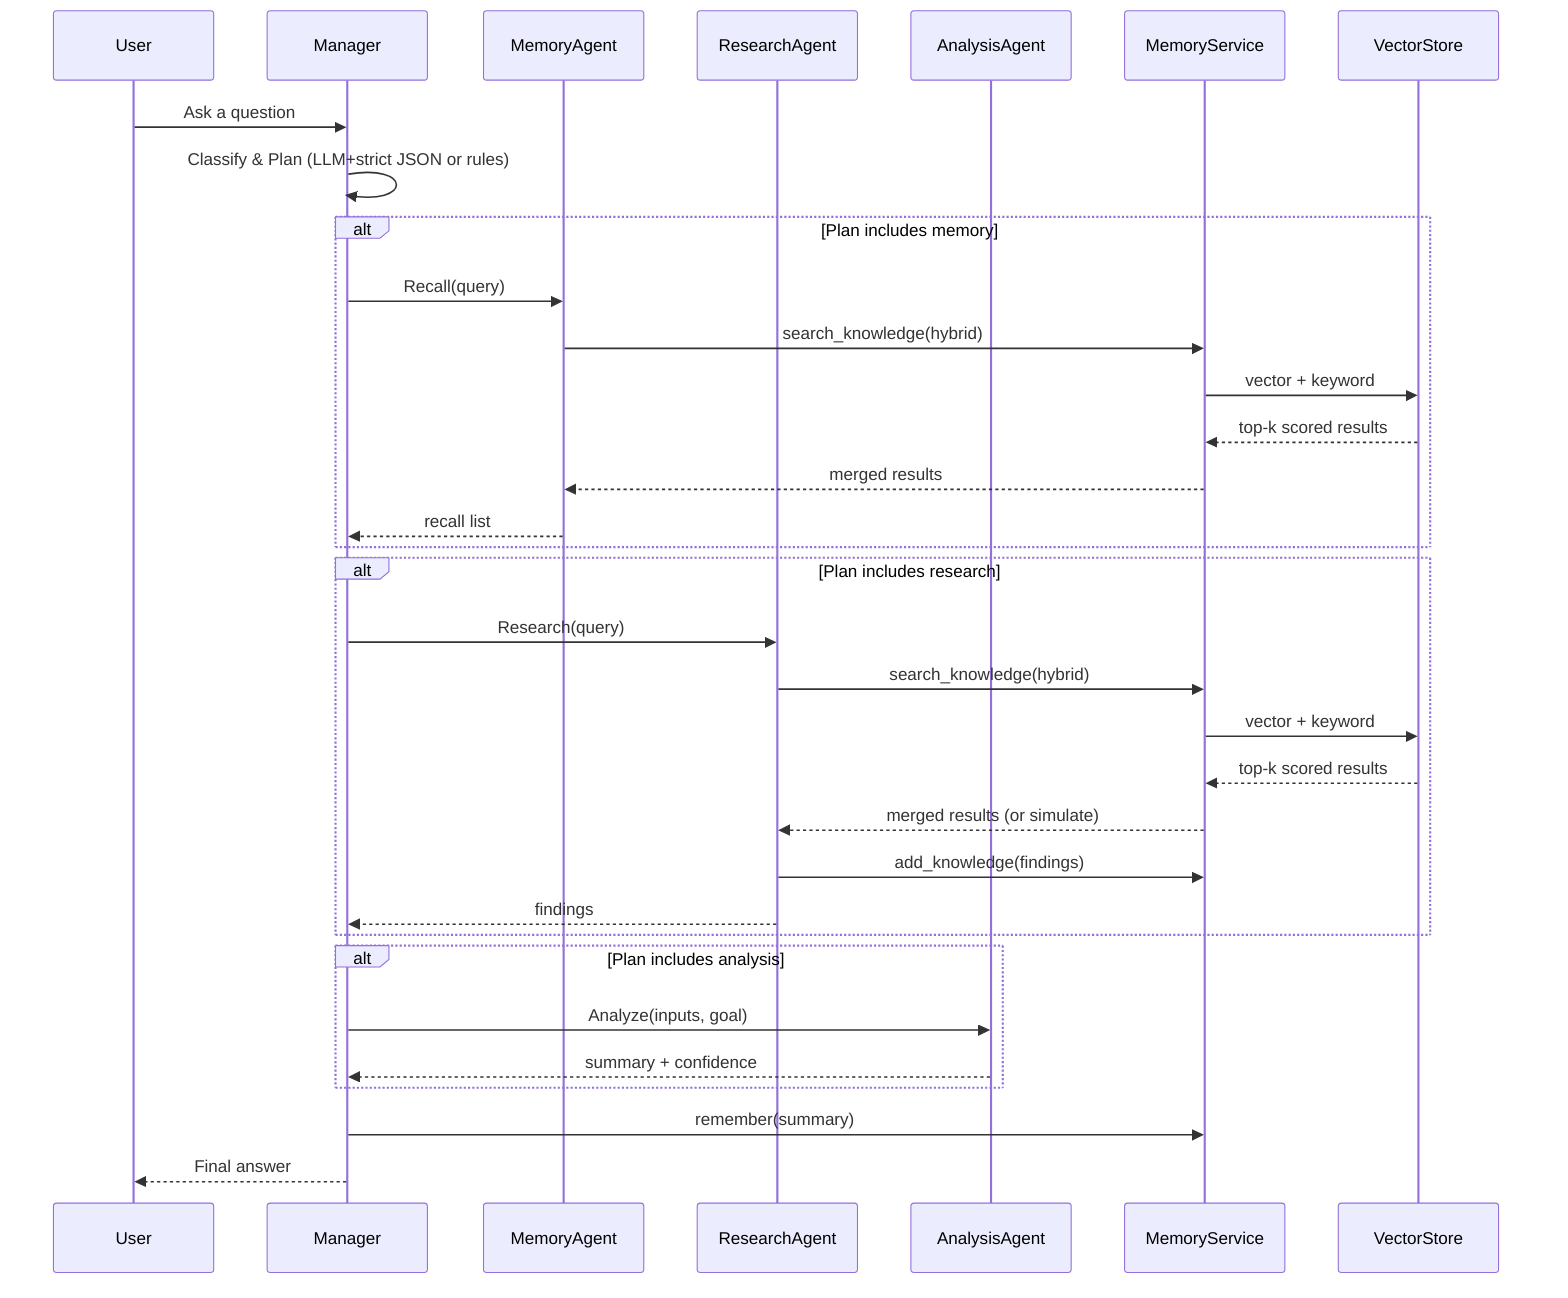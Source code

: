 sequenceDiagram
    participant U as User
    participant M as Manager
    participant MA as MemoryAgent
    participant RA as ResearchAgent
    participant AA as AnalysisAgent
    participant MS as MemoryService
    participant VS as VectorStore

    U->>M: Ask a question
    M->>M: Classify & Plan (LLM+strict JSON or rules)
    alt Plan includes memory
      M->>MA: Recall(query)
      MA->>MS: search_knowledge(hybrid)
      MS->>VS: vector + keyword
      VS-->>MS: top-k scored results
      MS-->>MA: merged results
      MA-->>M: recall list
    end
    alt Plan includes research
      M->>RA: Research(query)
      RA->>MS: search_knowledge(hybrid)
      MS->>VS: vector + keyword
      VS-->>MS: top-k scored results
      MS-->>RA: merged results (or simulate)
      RA->>MS: add_knowledge(findings)
      RA-->>M: findings
    end
    alt Plan includes analysis
      M->>AA: Analyze(inputs, goal)
      AA-->>M: summary + confidence
    end
    M->>MS: remember(summary)
    M-->>U: Final answer